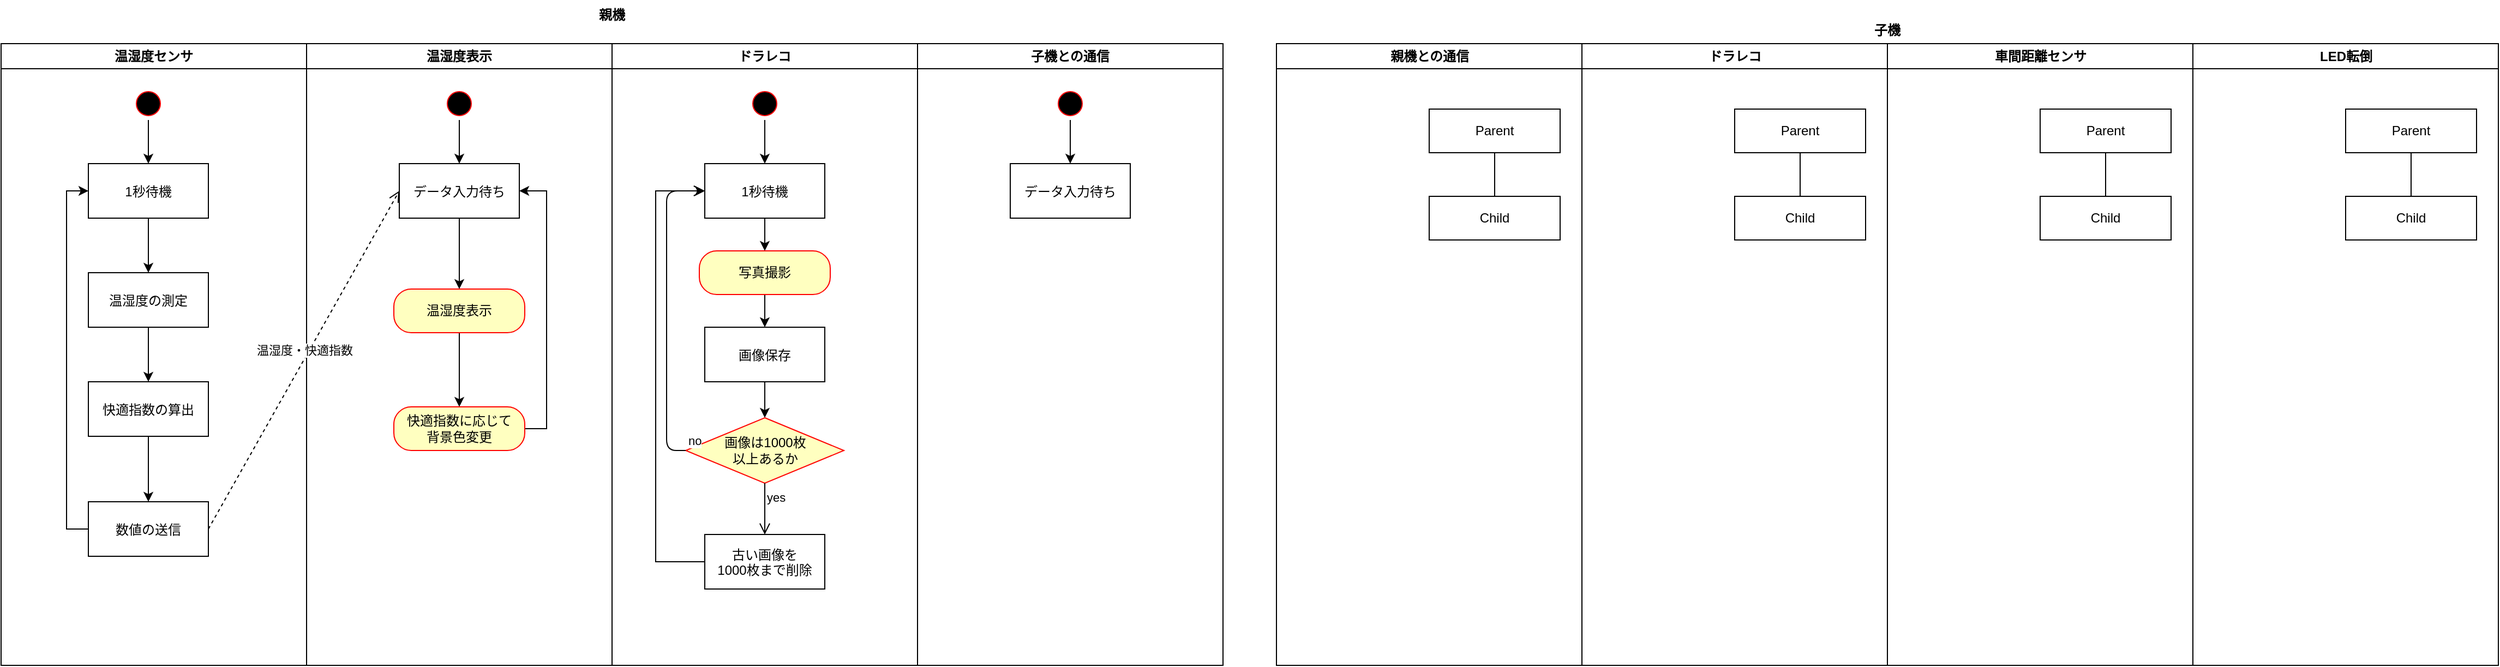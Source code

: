 <mxfile version="13.0.5" type="github">
  <diagram name="Page-1" id="e7e014a7-5840-1c2e-5031-d8a46d1fe8dd">
    <mxGraphModel dx="3539" dy="1270" grid="1" gridSize="10" guides="1" tooltips="1" connect="1" arrows="1" fold="1" page="1" pageScale="1" pageWidth="1169" pageHeight="826" background="#ffffff" math="0" shadow="0">
      <root>
        <mxCell id="0" />
        <mxCell id="1" parent="0" />
        <mxCell id="2" value="温湿度表示" style="swimlane;whiteSpace=wrap" parent="1" vertex="1">
          <mxGeometry x="-864" y="70" width="280" height="570" as="geometry" />
        </mxCell>
        <mxCell id="fL8XS_p-Hu3QJq9ZgAv0-102" style="edgeStyle=orthogonalEdgeStyle;rounded=0;orthogonalLoop=1;jettySize=auto;html=1;exitX=0.5;exitY=1;exitDx=0;exitDy=0;entryX=0.5;entryY=0;entryDx=0;entryDy=0;" parent="2" source="5" target="7" edge="1">
          <mxGeometry relative="1" as="geometry" />
        </mxCell>
        <mxCell id="5" value="" style="ellipse;shape=startState;fillColor=#000000;strokeColor=#ff0000;" parent="2" vertex="1">
          <mxGeometry x="125" y="40" width="30" height="30" as="geometry" />
        </mxCell>
        <mxCell id="fL8XS_p-Hu3QJq9ZgAv0-96" style="edgeStyle=orthogonalEdgeStyle;rounded=0;orthogonalLoop=1;jettySize=auto;html=1;exitX=0.5;exitY=1;exitDx=0;exitDy=0;entryX=0.5;entryY=0;entryDx=0;entryDy=0;" parent="2" source="7" target="fL8XS_p-Hu3QJq9ZgAv0-84" edge="1">
          <mxGeometry relative="1" as="geometry" />
        </mxCell>
        <mxCell id="7" value="データ入力待ち" style="" parent="2" vertex="1">
          <mxGeometry x="85" y="110" width="110" height="50" as="geometry" />
        </mxCell>
        <mxCell id="fL8XS_p-Hu3QJq9ZgAv0-97" style="edgeStyle=orthogonalEdgeStyle;rounded=0;orthogonalLoop=1;jettySize=auto;html=1;exitX=0.5;exitY=1;exitDx=0;exitDy=0;entryX=0.5;entryY=0;entryDx=0;entryDy=0;" parent="2" source="fL8XS_p-Hu3QJq9ZgAv0-84" target="fL8XS_p-Hu3QJq9ZgAv0-88" edge="1">
          <mxGeometry relative="1" as="geometry" />
        </mxCell>
        <mxCell id="fL8XS_p-Hu3QJq9ZgAv0-84" value="温湿度表示" style="rounded=1;whiteSpace=wrap;html=1;arcSize=40;fontColor=#000000;fillColor=#ffffc0;strokeColor=#ff0000;" parent="2" vertex="1">
          <mxGeometry x="80" y="225" width="120" height="40" as="geometry" />
        </mxCell>
        <mxCell id="fL8XS_p-Hu3QJq9ZgAv0-99" style="edgeStyle=orthogonalEdgeStyle;rounded=0;orthogonalLoop=1;jettySize=auto;html=1;exitX=1;exitY=0.5;exitDx=0;exitDy=0;entryX=1;entryY=0.5;entryDx=0;entryDy=0;" parent="2" source="fL8XS_p-Hu3QJq9ZgAv0-88" target="7" edge="1">
          <mxGeometry relative="1" as="geometry" />
        </mxCell>
        <mxCell id="fL8XS_p-Hu3QJq9ZgAv0-88" value="快適指数に応じて&lt;br&gt;背景色変更" style="rounded=1;whiteSpace=wrap;html=1;arcSize=40;fontColor=#000000;fillColor=#ffffc0;strokeColor=#ff0000;" parent="2" vertex="1">
          <mxGeometry x="80" y="333" width="120" height="40" as="geometry" />
        </mxCell>
        <mxCell id="3" value="ドラレコ" style="swimlane;whiteSpace=wrap" parent="1" vertex="1">
          <mxGeometry x="-584" y="70" width="280" height="570" as="geometry">
            <mxRectangle x="444.5" y="128" width="80" height="23" as="alternateBounds" />
          </mxGeometry>
        </mxCell>
        <mxCell id="fL8XS_p-Hu3QJq9ZgAv0-101" style="edgeStyle=orthogonalEdgeStyle;rounded=0;orthogonalLoop=1;jettySize=auto;html=1;exitX=0.5;exitY=1;exitDx=0;exitDy=0;entryX=0.5;entryY=0;entryDx=0;entryDy=0;" parent="3" source="13" target="15" edge="1">
          <mxGeometry relative="1" as="geometry" />
        </mxCell>
        <mxCell id="13" value="" style="ellipse;shape=startState;fillColor=#000000;strokeColor=#ff0000;" parent="3" vertex="1">
          <mxGeometry x="125" y="40" width="30" height="30" as="geometry" />
        </mxCell>
        <mxCell id="fL8XS_p-Hu3QJq9ZgAv0-105" style="edgeStyle=orthogonalEdgeStyle;rounded=0;orthogonalLoop=1;jettySize=auto;html=1;exitX=0.5;exitY=1;exitDx=0;exitDy=0;entryX=0.5;entryY=0;entryDx=0;entryDy=0;" parent="3" source="15" target="fL8XS_p-Hu3QJq9ZgAv0-104" edge="1">
          <mxGeometry relative="1" as="geometry" />
        </mxCell>
        <mxCell id="15" value="1秒待機" style="" parent="3" vertex="1">
          <mxGeometry x="85" y="110" width="110" height="50" as="geometry" />
        </mxCell>
        <mxCell id="fL8XS_p-Hu3QJq9ZgAv0-107" style="edgeStyle=orthogonalEdgeStyle;rounded=0;orthogonalLoop=1;jettySize=auto;html=1;exitX=0.5;exitY=1;exitDx=0;exitDy=0;entryX=0.5;entryY=0;entryDx=0;entryDy=0;" parent="3" source="fL8XS_p-Hu3QJq9ZgAv0-104" target="fL8XS_p-Hu3QJq9ZgAv0-106" edge="1">
          <mxGeometry relative="1" as="geometry" />
        </mxCell>
        <mxCell id="fL8XS_p-Hu3QJq9ZgAv0-104" value="写真撮影" style="rounded=1;whiteSpace=wrap;html=1;arcSize=40;fontColor=#000000;fillColor=#ffffc0;strokeColor=#ff0000;" parent="3" vertex="1">
          <mxGeometry x="80" y="190" width="120" height="40" as="geometry" />
        </mxCell>
        <mxCell id="fL8XS_p-Hu3QJq9ZgAv0-123" style="edgeStyle=orthogonalEdgeStyle;rounded=0;orthogonalLoop=1;jettySize=auto;html=1;exitX=0.5;exitY=1;exitDx=0;exitDy=0;entryX=0.5;entryY=0;entryDx=0;entryDy=0;" parent="3" source="fL8XS_p-Hu3QJq9ZgAv0-106" target="fL8XS_p-Hu3QJq9ZgAv0-120" edge="1">
          <mxGeometry relative="1" as="geometry">
            <Array as="points">
              <mxPoint x="140" y="330" />
              <mxPoint x="140" y="330" />
            </Array>
          </mxGeometry>
        </mxCell>
        <mxCell id="fL8XS_p-Hu3QJq9ZgAv0-106" value="画像保存" style="" parent="3" vertex="1">
          <mxGeometry x="85" y="260" width="110" height="50" as="geometry" />
        </mxCell>
        <mxCell id="fL8XS_p-Hu3QJq9ZgAv0-119" style="edgeStyle=orthogonalEdgeStyle;rounded=0;orthogonalLoop=1;jettySize=auto;html=1;exitX=0;exitY=0.5;exitDx=0;exitDy=0;entryX=0;entryY=0.5;entryDx=0;entryDy=0;" parent="3" source="fL8XS_p-Hu3QJq9ZgAv0-117" target="15" edge="1">
          <mxGeometry relative="1" as="geometry">
            <Array as="points">
              <mxPoint x="40" y="475" />
              <mxPoint x="40" y="135" />
            </Array>
          </mxGeometry>
        </mxCell>
        <mxCell id="fL8XS_p-Hu3QJq9ZgAv0-117" value="古い画像を&#xa;1000枚まで削除" style="" parent="3" vertex="1">
          <mxGeometry x="85" y="450" width="110" height="50" as="geometry" />
        </mxCell>
        <mxCell id="fL8XS_p-Hu3QJq9ZgAv0-120" value="画像は1000枚&lt;br&gt;以上あるか" style="rhombus;whiteSpace=wrap;html=1;fillColor=#ffffc0;strokeColor=#ff0000;" parent="3" vertex="1">
          <mxGeometry x="67.5" y="343" width="145" height="60" as="geometry" />
        </mxCell>
        <mxCell id="fL8XS_p-Hu3QJq9ZgAv0-121" value="no" style="edgeStyle=orthogonalEdgeStyle;html=1;align=left;verticalAlign=bottom;endArrow=open;endSize=8;strokeColor=#000000;entryX=0;entryY=0.5;entryDx=0;entryDy=0;exitX=0;exitY=0.5;exitDx=0;exitDy=0;" parent="3" source="fL8XS_p-Hu3QJq9ZgAv0-120" target="15" edge="1">
          <mxGeometry x="-1" relative="1" as="geometry">
            <mxPoint x="280" y="370" as="targetPoint" />
            <Array as="points">
              <mxPoint x="50" y="373" />
              <mxPoint x="50" y="135" />
            </Array>
          </mxGeometry>
        </mxCell>
        <mxCell id="fL8XS_p-Hu3QJq9ZgAv0-122" value="yes" style="edgeStyle=orthogonalEdgeStyle;html=1;align=left;verticalAlign=top;endArrow=open;endSize=8;strokeColor=#000000;entryX=0.5;entryY=0;entryDx=0;entryDy=0;" parent="3" source="fL8XS_p-Hu3QJq9ZgAv0-120" target="fL8XS_p-Hu3QJq9ZgAv0-117" edge="1">
          <mxGeometry x="-1" relative="1" as="geometry">
            <mxPoint x="140" y="450" as="targetPoint" />
          </mxGeometry>
        </mxCell>
        <mxCell id="4" value="子機との通信" style="swimlane;whiteSpace=wrap;startSize=23;" parent="1" vertex="1">
          <mxGeometry x="-304" y="70" width="280" height="570" as="geometry" />
        </mxCell>
        <mxCell id="33" value="データ入力待ち" style="" parent="4" vertex="1">
          <mxGeometry x="85" y="110" width="110" height="50" as="geometry" />
        </mxCell>
        <mxCell id="fL8XS_p-Hu3QJq9ZgAv0-108" style="edgeStyle=orthogonalEdgeStyle;rounded=0;orthogonalLoop=1;jettySize=auto;html=1;exitX=0.5;exitY=1;exitDx=0;exitDy=0;entryX=0.5;entryY=0;entryDx=0;entryDy=0;" parent="4" source="fL8XS_p-Hu3QJq9ZgAv0-66" target="33" edge="1">
          <mxGeometry relative="1" as="geometry" />
        </mxCell>
        <mxCell id="fL8XS_p-Hu3QJq9ZgAv0-66" value="" style="ellipse;html=1;shape=startState;fillColor=#000000;strokeColor=#ff0000;" parent="4" vertex="1">
          <mxGeometry x="125" y="40" width="30" height="30" as="geometry" />
        </mxCell>
        <mxCell id="fL8XS_p-Hu3QJq9ZgAv0-41" value="親機との通信" style="swimlane;html=1;startSize=23;horizontal=1;containerType=tree;" parent="1" vertex="1">
          <mxGeometry x="25" y="70" width="280" height="570" as="geometry" />
        </mxCell>
        <mxCell id="fL8XS_p-Hu3QJq9ZgAv0-42" value="" style="edgeStyle=elbowEdgeStyle;elbow=vertical;startArrow=none;endArrow=none;rounded=0;" parent="fL8XS_p-Hu3QJq9ZgAv0-41" source="fL8XS_p-Hu3QJq9ZgAv0-43" target="fL8XS_p-Hu3QJq9ZgAv0-44" edge="1">
          <mxGeometry relative="1" as="geometry" />
        </mxCell>
        <mxCell id="fL8XS_p-Hu3QJq9ZgAv0-43" value="Parent" style="whiteSpace=wrap;html=1;treeFolding=1;treeMoving=1;newEdgeStyle={&quot;edgeStyle&quot;:&quot;elbowEdgeStyle&quot;,&quot;startArrow&quot;:&quot;none&quot;,&quot;endArrow&quot;:&quot;none&quot;};" parent="fL8XS_p-Hu3QJq9ZgAv0-41" vertex="1">
          <mxGeometry x="140" y="60" width="120" height="40" as="geometry" />
        </mxCell>
        <mxCell id="fL8XS_p-Hu3QJq9ZgAv0-44" value="Child" style="whiteSpace=wrap;html=1;treeFolding=1;treeMoving=1;newEdgeStyle={&quot;edgeStyle&quot;:&quot;elbowEdgeStyle&quot;,&quot;startArrow&quot;:&quot;none&quot;,&quot;endArrow&quot;:&quot;none&quot;};" parent="fL8XS_p-Hu3QJq9ZgAv0-41" vertex="1">
          <mxGeometry x="140" y="140" width="120" height="40" as="geometry" />
        </mxCell>
        <mxCell id="fL8XS_p-Hu3QJq9ZgAv0-45" value="ドラレコ" style="swimlane;html=1;startSize=23;horizontal=1;containerType=tree;" parent="1" vertex="1">
          <mxGeometry x="305" y="70" width="280" height="570" as="geometry" />
        </mxCell>
        <mxCell id="fL8XS_p-Hu3QJq9ZgAv0-46" value="" style="edgeStyle=elbowEdgeStyle;elbow=vertical;startArrow=none;endArrow=none;rounded=0;" parent="fL8XS_p-Hu3QJq9ZgAv0-45" source="fL8XS_p-Hu3QJq9ZgAv0-47" target="fL8XS_p-Hu3QJq9ZgAv0-48" edge="1">
          <mxGeometry relative="1" as="geometry" />
        </mxCell>
        <mxCell id="fL8XS_p-Hu3QJq9ZgAv0-47" value="Parent" style="whiteSpace=wrap;html=1;treeFolding=1;treeMoving=1;newEdgeStyle={&quot;edgeStyle&quot;:&quot;elbowEdgeStyle&quot;,&quot;startArrow&quot;:&quot;none&quot;,&quot;endArrow&quot;:&quot;none&quot;};" parent="fL8XS_p-Hu3QJq9ZgAv0-45" vertex="1">
          <mxGeometry x="140" y="60" width="120" height="40" as="geometry" />
        </mxCell>
        <mxCell id="fL8XS_p-Hu3QJq9ZgAv0-48" value="Child" style="whiteSpace=wrap;html=1;treeFolding=1;treeMoving=1;newEdgeStyle={&quot;edgeStyle&quot;:&quot;elbowEdgeStyle&quot;,&quot;startArrow&quot;:&quot;none&quot;,&quot;endArrow&quot;:&quot;none&quot;};" parent="fL8XS_p-Hu3QJq9ZgAv0-45" vertex="1">
          <mxGeometry x="140" y="140" width="120" height="40" as="geometry" />
        </mxCell>
        <mxCell id="fL8XS_p-Hu3QJq9ZgAv0-52" value="親機" style="text;align=center;fontStyle=1;verticalAlign=middle;spacingLeft=3;spacingRight=3;strokeColor=none;rotatable=0;points=[[0,0.5],[1,0.5]];portConstraint=eastwest;" parent="1" vertex="1">
          <mxGeometry x="-624" y="30" width="80" height="26" as="geometry" />
        </mxCell>
        <mxCell id="fL8XS_p-Hu3QJq9ZgAv0-53" value="子機" style="text;align=center;fontStyle=1;verticalAlign=middle;spacingLeft=3;spacingRight=3;strokeColor=none;rotatable=0;points=[[0,0.5],[1,0.5]];portConstraint=eastwest;" parent="1" vertex="1">
          <mxGeometry x="545" y="44" width="80" height="26" as="geometry" />
        </mxCell>
        <mxCell id="fL8XS_p-Hu3QJq9ZgAv0-54" value="車間距離センサ" style="swimlane;html=1;startSize=23;horizontal=1;containerType=tree;" parent="1" vertex="1">
          <mxGeometry x="585" y="70" width="280" height="570" as="geometry" />
        </mxCell>
        <mxCell id="fL8XS_p-Hu3QJq9ZgAv0-55" value="" style="edgeStyle=elbowEdgeStyle;elbow=vertical;startArrow=none;endArrow=none;rounded=0;" parent="fL8XS_p-Hu3QJq9ZgAv0-54" source="fL8XS_p-Hu3QJq9ZgAv0-56" target="fL8XS_p-Hu3QJq9ZgAv0-57" edge="1">
          <mxGeometry relative="1" as="geometry" />
        </mxCell>
        <mxCell id="fL8XS_p-Hu3QJq9ZgAv0-56" value="Parent" style="whiteSpace=wrap;html=1;treeFolding=1;treeMoving=1;newEdgeStyle={&quot;edgeStyle&quot;:&quot;elbowEdgeStyle&quot;,&quot;startArrow&quot;:&quot;none&quot;,&quot;endArrow&quot;:&quot;none&quot;};" parent="fL8XS_p-Hu3QJq9ZgAv0-54" vertex="1">
          <mxGeometry x="140" y="60" width="120" height="40" as="geometry" />
        </mxCell>
        <mxCell id="fL8XS_p-Hu3QJq9ZgAv0-57" value="Child" style="whiteSpace=wrap;html=1;treeFolding=1;treeMoving=1;newEdgeStyle={&quot;edgeStyle&quot;:&quot;elbowEdgeStyle&quot;,&quot;startArrow&quot;:&quot;none&quot;,&quot;endArrow&quot;:&quot;none&quot;};" parent="fL8XS_p-Hu3QJq9ZgAv0-54" vertex="1">
          <mxGeometry x="140" y="140" width="120" height="40" as="geometry" />
        </mxCell>
        <mxCell id="fL8XS_p-Hu3QJq9ZgAv0-58" value="LED転倒" style="swimlane;html=1;startSize=23;horizontal=1;containerType=tree;" parent="1" vertex="1">
          <mxGeometry x="865" y="70" width="280" height="570" as="geometry" />
        </mxCell>
        <mxCell id="fL8XS_p-Hu3QJq9ZgAv0-59" value="" style="edgeStyle=elbowEdgeStyle;elbow=vertical;startArrow=none;endArrow=none;rounded=0;" parent="fL8XS_p-Hu3QJq9ZgAv0-58" source="fL8XS_p-Hu3QJq9ZgAv0-60" target="fL8XS_p-Hu3QJq9ZgAv0-61" edge="1">
          <mxGeometry relative="1" as="geometry" />
        </mxCell>
        <mxCell id="fL8XS_p-Hu3QJq9ZgAv0-60" value="Parent" style="whiteSpace=wrap;html=1;treeFolding=1;treeMoving=1;newEdgeStyle={&quot;edgeStyle&quot;:&quot;elbowEdgeStyle&quot;,&quot;startArrow&quot;:&quot;none&quot;,&quot;endArrow&quot;:&quot;none&quot;};" parent="fL8XS_p-Hu3QJq9ZgAv0-58" vertex="1">
          <mxGeometry x="140" y="60" width="120" height="40" as="geometry" />
        </mxCell>
        <mxCell id="fL8XS_p-Hu3QJq9ZgAv0-61" value="Child" style="whiteSpace=wrap;html=1;treeFolding=1;treeMoving=1;newEdgeStyle={&quot;edgeStyle&quot;:&quot;elbowEdgeStyle&quot;,&quot;startArrow&quot;:&quot;none&quot;,&quot;endArrow&quot;:&quot;none&quot;};" parent="fL8XS_p-Hu3QJq9ZgAv0-58" vertex="1">
          <mxGeometry x="140" y="140" width="120" height="40" as="geometry" />
        </mxCell>
        <mxCell id="fL8XS_p-Hu3QJq9ZgAv0-69" value="温湿度センサ" style="swimlane;whiteSpace=wrap;strokeColor=#000000;strokeWidth=1;" parent="1" vertex="1">
          <mxGeometry x="-1144" y="70" width="280" height="570" as="geometry">
            <mxRectangle x="-240" y="40" width="100" height="23" as="alternateBounds" />
          </mxGeometry>
        </mxCell>
        <mxCell id="fL8XS_p-Hu3QJq9ZgAv0-103" style="edgeStyle=orthogonalEdgeStyle;rounded=0;orthogonalLoop=1;jettySize=auto;html=1;exitX=0.5;exitY=1;exitDx=0;exitDy=0;entryX=0.5;entryY=0;entryDx=0;entryDy=0;" parent="fL8XS_p-Hu3QJq9ZgAv0-69" source="fL8XS_p-Hu3QJq9ZgAv0-70" target="fL8XS_p-Hu3QJq9ZgAv0-72" edge="1">
          <mxGeometry relative="1" as="geometry" />
        </mxCell>
        <mxCell id="fL8XS_p-Hu3QJq9ZgAv0-70" value="" style="ellipse;shape=startState;fillColor=#000000;strokeColor=#ff0000;" parent="fL8XS_p-Hu3QJq9ZgAv0-69" vertex="1">
          <mxGeometry x="120" y="40" width="30" height="30" as="geometry" />
        </mxCell>
        <mxCell id="fL8XS_p-Hu3QJq9ZgAv0-92" style="edgeStyle=orthogonalEdgeStyle;rounded=0;orthogonalLoop=1;jettySize=auto;html=1;exitX=0.5;exitY=1;exitDx=0;exitDy=0;entryX=0.5;entryY=0;entryDx=0;entryDy=0;" parent="fL8XS_p-Hu3QJq9ZgAv0-69" source="fL8XS_p-Hu3QJq9ZgAv0-72" target="fL8XS_p-Hu3QJq9ZgAv0-78" edge="1">
          <mxGeometry relative="1" as="geometry" />
        </mxCell>
        <mxCell id="fL8XS_p-Hu3QJq9ZgAv0-72" value="1秒待機" style="" parent="fL8XS_p-Hu3QJq9ZgAv0-69" vertex="1">
          <mxGeometry x="80" y="110" width="110" height="50" as="geometry" />
        </mxCell>
        <mxCell id="fL8XS_p-Hu3QJq9ZgAv0-94" style="edgeStyle=orthogonalEdgeStyle;rounded=0;orthogonalLoop=1;jettySize=auto;html=1;exitX=0.5;exitY=1;exitDx=0;exitDy=0;entryX=0.5;entryY=0;entryDx=0;entryDy=0;" parent="fL8XS_p-Hu3QJq9ZgAv0-69" source="fL8XS_p-Hu3QJq9ZgAv0-75" target="fL8XS_p-Hu3QJq9ZgAv0-80" edge="1">
          <mxGeometry relative="1" as="geometry" />
        </mxCell>
        <mxCell id="fL8XS_p-Hu3QJq9ZgAv0-75" value="快適指数の算出" style="" parent="fL8XS_p-Hu3QJq9ZgAv0-69" vertex="1">
          <mxGeometry x="80" y="310" width="110" height="50" as="geometry" />
        </mxCell>
        <mxCell id="fL8XS_p-Hu3QJq9ZgAv0-93" style="edgeStyle=orthogonalEdgeStyle;rounded=0;orthogonalLoop=1;jettySize=auto;html=1;exitX=0.5;exitY=1;exitDx=0;exitDy=0;entryX=0.5;entryY=0;entryDx=0;entryDy=0;" parent="fL8XS_p-Hu3QJq9ZgAv0-69" source="fL8XS_p-Hu3QJq9ZgAv0-78" target="fL8XS_p-Hu3QJq9ZgAv0-75" edge="1">
          <mxGeometry relative="1" as="geometry" />
        </mxCell>
        <mxCell id="fL8XS_p-Hu3QJq9ZgAv0-78" value="温湿度の測定" style="" parent="fL8XS_p-Hu3QJq9ZgAv0-69" vertex="1">
          <mxGeometry x="80" y="210" width="110" height="50" as="geometry" />
        </mxCell>
        <mxCell id="fL8XS_p-Hu3QJq9ZgAv0-95" style="edgeStyle=orthogonalEdgeStyle;rounded=0;orthogonalLoop=1;jettySize=auto;html=1;exitX=0;exitY=0.5;exitDx=0;exitDy=0;entryX=0;entryY=0.5;entryDx=0;entryDy=0;" parent="fL8XS_p-Hu3QJq9ZgAv0-69" source="fL8XS_p-Hu3QJq9ZgAv0-80" target="fL8XS_p-Hu3QJq9ZgAv0-72" edge="1">
          <mxGeometry relative="1" as="geometry" />
        </mxCell>
        <mxCell id="fL8XS_p-Hu3QJq9ZgAv0-80" value="数値の送信" style="" parent="fL8XS_p-Hu3QJq9ZgAv0-69" vertex="1">
          <mxGeometry x="80" y="420" width="110" height="50" as="geometry" />
        </mxCell>
        <mxCell id="fL8XS_p-Hu3QJq9ZgAv0-100" value="温湿度・快適指数" style="html=1;verticalAlign=bottom;endArrow=open;dashed=1;endSize=8;exitX=1;exitY=0.5;exitDx=0;exitDy=0;entryX=0;entryY=0.5;entryDx=0;entryDy=0;" parent="1" source="fL8XS_p-Hu3QJq9ZgAv0-80" target="7" edge="1">
          <mxGeometry relative="1" as="geometry">
            <mxPoint x="-354" y="430" as="sourcePoint" />
            <mxPoint x="-434" y="430" as="targetPoint" />
            <Array as="points" />
          </mxGeometry>
        </mxCell>
      </root>
    </mxGraphModel>
  </diagram>
</mxfile>
